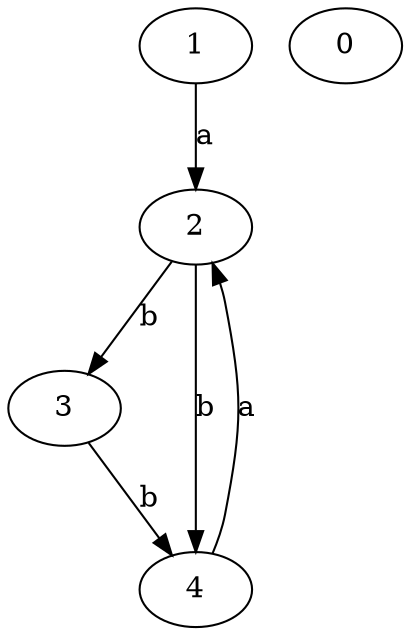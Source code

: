 strict digraph  {
1;
2;
0;
3;
4;
1 -> 2  [label=a];
2 -> 3  [label=b];
2 -> 4  [label=b];
3 -> 4  [label=b];
4 -> 2  [label=a];
}
